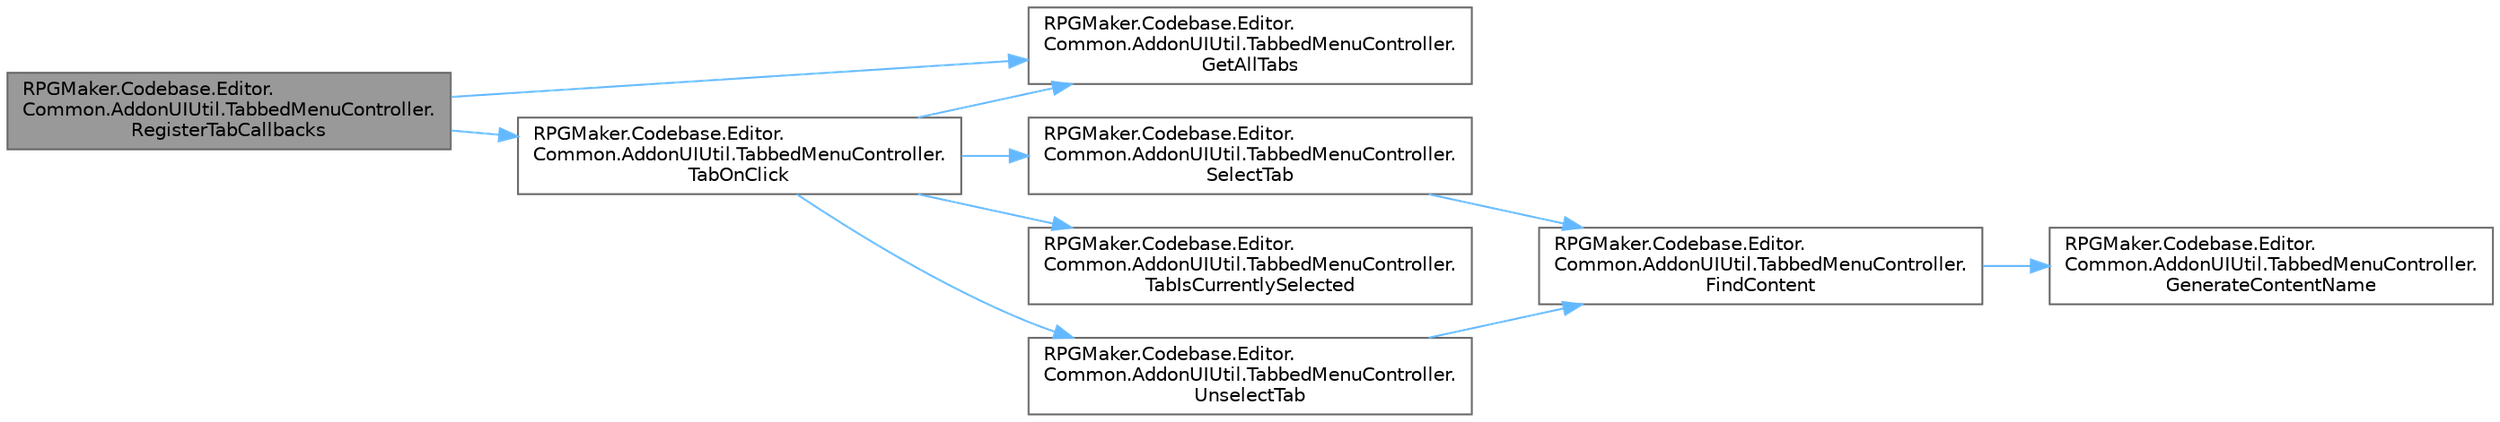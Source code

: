 digraph "RPGMaker.Codebase.Editor.Common.AddonUIUtil.TabbedMenuController.RegisterTabCallbacks"
{
 // LATEX_PDF_SIZE
  bgcolor="transparent";
  edge [fontname=Helvetica,fontsize=10,labelfontname=Helvetica,labelfontsize=10];
  node [fontname=Helvetica,fontsize=10,shape=box,height=0.2,width=0.4];
  rankdir="LR";
  Node1 [id="Node000001",label="RPGMaker.Codebase.Editor.\lCommon.AddonUIUtil.TabbedMenuController.\lRegisterTabCallbacks",height=0.2,width=0.4,color="gray40", fillcolor="grey60", style="filled", fontcolor="black",tooltip=" "];
  Node1 -> Node2 [id="edge1_Node000001_Node000002",color="steelblue1",style="solid",tooltip=" "];
  Node2 [id="Node000002",label="RPGMaker.Codebase.Editor.\lCommon.AddonUIUtil.TabbedMenuController.\lGetAllTabs",height=0.2,width=0.4,color="grey40", fillcolor="white", style="filled",URL="$d6/d0c/class_r_p_g_maker_1_1_codebase_1_1_editor_1_1_common_1_1_addon_u_i_util_1_1_tabbed_menu_controller.html#ac652532b3d8112d0a63ce9e90a9c3aca",tooltip=" "];
  Node1 -> Node3 [id="edge2_Node000001_Node000003",color="steelblue1",style="solid",tooltip=" "];
  Node3 [id="Node000003",label="RPGMaker.Codebase.Editor.\lCommon.AddonUIUtil.TabbedMenuController.\lTabOnClick",height=0.2,width=0.4,color="grey40", fillcolor="white", style="filled",URL="$d6/d0c/class_r_p_g_maker_1_1_codebase_1_1_editor_1_1_common_1_1_addon_u_i_util_1_1_tabbed_menu_controller.html#a208281659089b32dca904a2740565b99",tooltip=" "];
  Node3 -> Node2 [id="edge3_Node000003_Node000002",color="steelblue1",style="solid",tooltip=" "];
  Node3 -> Node4 [id="edge4_Node000003_Node000004",color="steelblue1",style="solid",tooltip=" "];
  Node4 [id="Node000004",label="RPGMaker.Codebase.Editor.\lCommon.AddonUIUtil.TabbedMenuController.\lSelectTab",height=0.2,width=0.4,color="grey40", fillcolor="white", style="filled",URL="$d6/d0c/class_r_p_g_maker_1_1_codebase_1_1_editor_1_1_common_1_1_addon_u_i_util_1_1_tabbed_menu_controller.html#ae623498b072a3dc391c356c6f3f3d6a8",tooltip=" "];
  Node4 -> Node5 [id="edge5_Node000004_Node000005",color="steelblue1",style="solid",tooltip=" "];
  Node5 [id="Node000005",label="RPGMaker.Codebase.Editor.\lCommon.AddonUIUtil.TabbedMenuController.\lFindContent",height=0.2,width=0.4,color="grey40", fillcolor="white", style="filled",URL="$d6/d0c/class_r_p_g_maker_1_1_codebase_1_1_editor_1_1_common_1_1_addon_u_i_util_1_1_tabbed_menu_controller.html#a25fbc5c77aa419462286161ee9ffef93",tooltip=" "];
  Node5 -> Node6 [id="edge6_Node000005_Node000006",color="steelblue1",style="solid",tooltip=" "];
  Node6 [id="Node000006",label="RPGMaker.Codebase.Editor.\lCommon.AddonUIUtil.TabbedMenuController.\lGenerateContentName",height=0.2,width=0.4,color="grey40", fillcolor="white", style="filled",URL="$d6/d0c/class_r_p_g_maker_1_1_codebase_1_1_editor_1_1_common_1_1_addon_u_i_util_1_1_tabbed_menu_controller.html#a915a1b70c4002cc4a10a00cfb124bc19",tooltip=" "];
  Node3 -> Node7 [id="edge7_Node000003_Node000007",color="steelblue1",style="solid",tooltip=" "];
  Node7 [id="Node000007",label="RPGMaker.Codebase.Editor.\lCommon.AddonUIUtil.TabbedMenuController.\lTabIsCurrentlySelected",height=0.2,width=0.4,color="grey40", fillcolor="white", style="filled",URL="$d6/d0c/class_r_p_g_maker_1_1_codebase_1_1_editor_1_1_common_1_1_addon_u_i_util_1_1_tabbed_menu_controller.html#ae64855157dbe127c9ef5f73ffa2abc0e",tooltip=" "];
  Node3 -> Node8 [id="edge8_Node000003_Node000008",color="steelblue1",style="solid",tooltip=" "];
  Node8 [id="Node000008",label="RPGMaker.Codebase.Editor.\lCommon.AddonUIUtil.TabbedMenuController.\lUnselectTab",height=0.2,width=0.4,color="grey40", fillcolor="white", style="filled",URL="$d6/d0c/class_r_p_g_maker_1_1_codebase_1_1_editor_1_1_common_1_1_addon_u_i_util_1_1_tabbed_menu_controller.html#abcaae5b7c29604a923a33cdf83508382",tooltip=" "];
  Node8 -> Node5 [id="edge9_Node000008_Node000005",color="steelblue1",style="solid",tooltip=" "];
}
